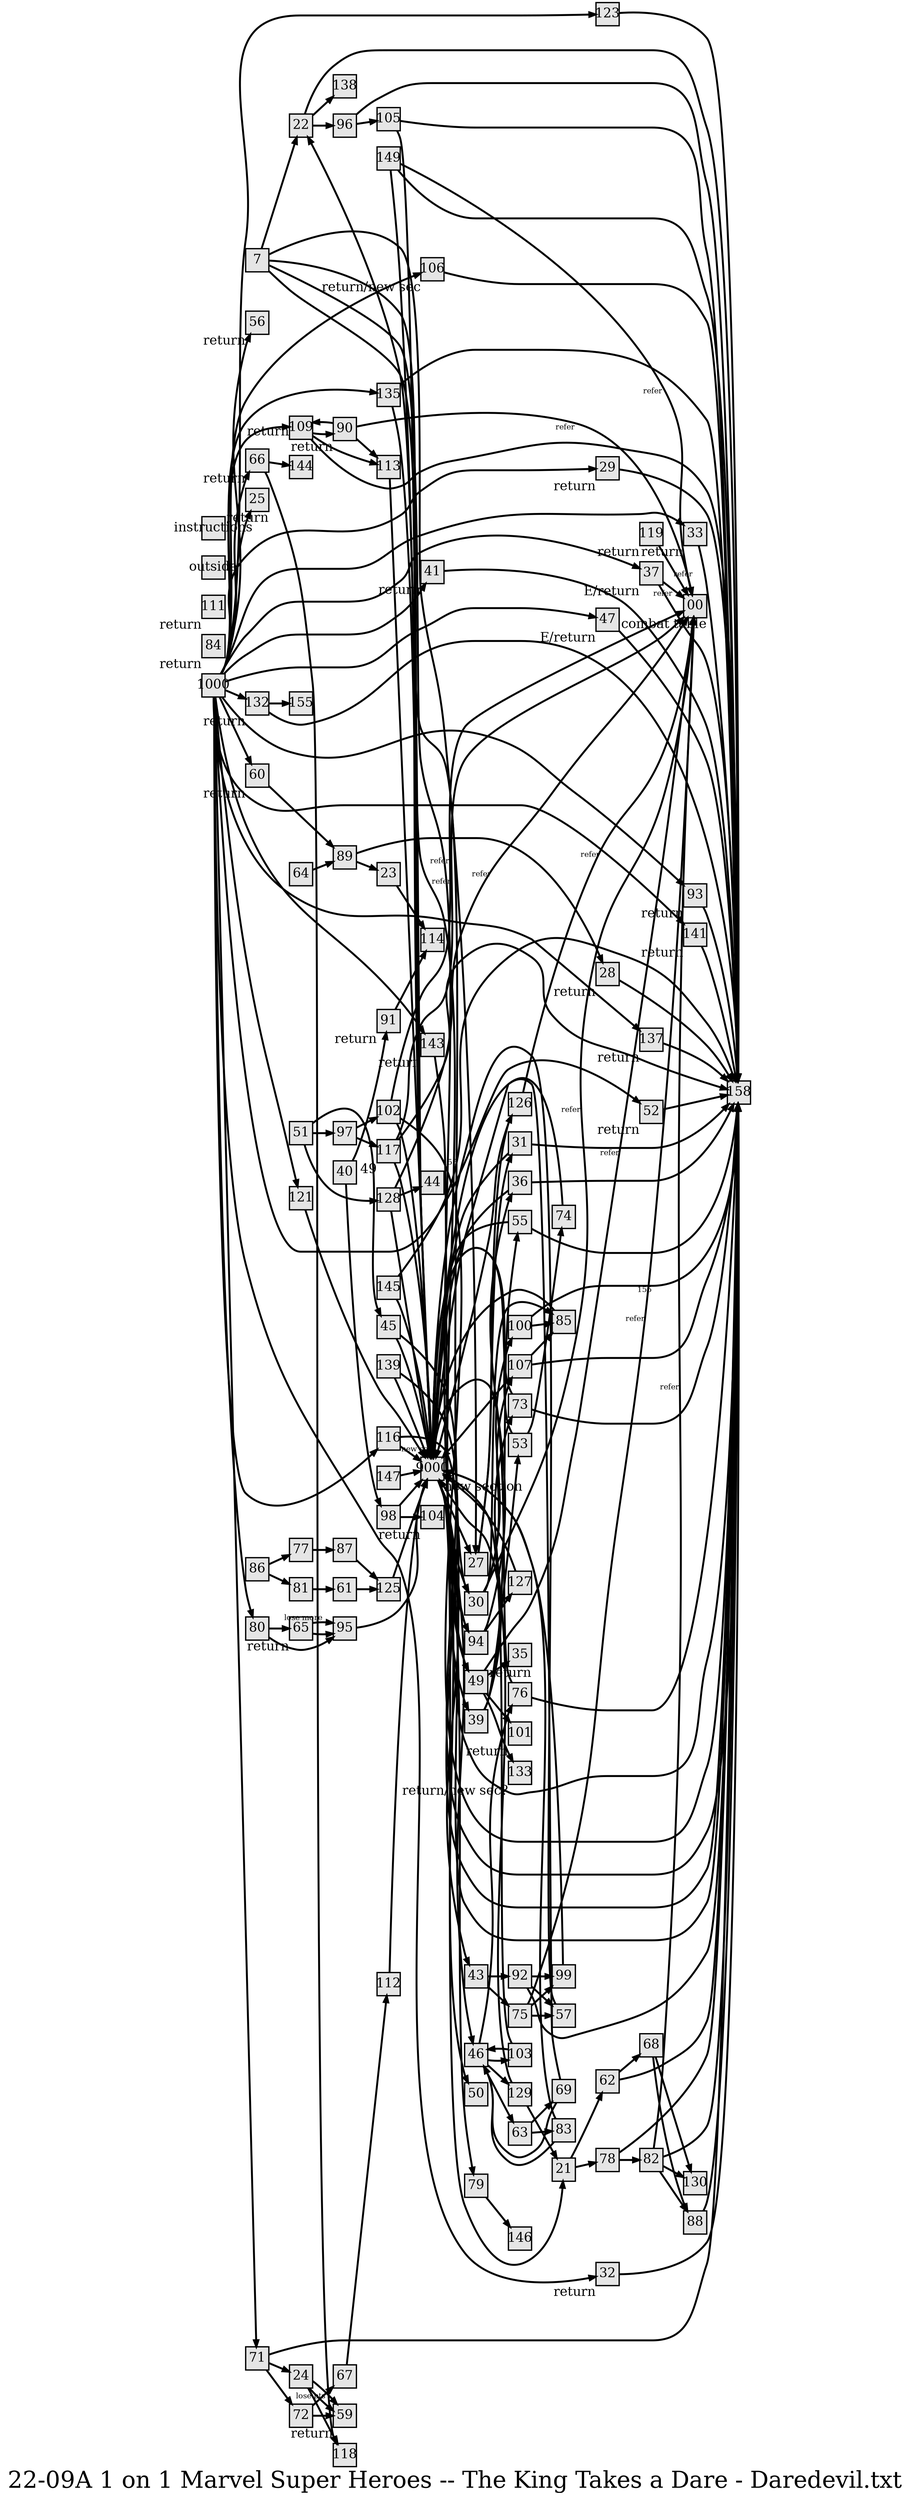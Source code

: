 digraph g{
  graph [ label="22-09A 1 on 1 Marvel Super Heroes -- The King Takes a Dare - Daredevil.txt" rankdir=LR, ordering=out, fontsize=36, nodesep="0.35", ranksep="0.45"];
  node  [shape=rect, penwidth=2, fontsize=20, style=filled, fillcolor=grey90, margin="0,0", labelfloat=true, regular=true, fixedsize=true];
  edge  [labelfloat=true, penwidth=3, fontsize=12];
  7 -> 22;
  7 -> 27;
  7 -> 30;
  7 -> 94;
  7 -> 49;
  21 -> 62;
  21 -> 78;
  22;	// 151-20
  22 -> 158;	// tell other reader 155
  22 -> 96;
  22 -> 138;
  23 -> 114;
  24 -> 59;
  24 -> 59	[ xlabel="lose pts" ];
  24 -> 118;
  25	[ xlabel="return" ];
  27;	// 21
  27 -> 126;
  27 -> 31;
  28;	// 151-11 run combat encounter
  28 -> 158;	// 155
  28	[ xlabel="return" ];
  29 -> 158;	// 155
  29	[ xlabel="return" ];
  30 -> 85;	// 98
  30 -> 100;
  30 -> 107;
  30 -> 00	[ xlabel="refer" ];
  00	[ xlabel="combat table" ];
  31;	// 151-22
  31 -> 158;	// 155
  31 -> 9000;	// 41
  32;	// 151-9
  32 -> 158;	// 155
  32	[ xlabel="return" ];
  33 -> 158;	// 155
  33	[ xlabel="return" ];
  35	[ xlabel="return" ];
  36;	// 151-15
  36 -> 158;	// 155
  36 -> 9000;
  37 -> 00	[ xlabel="refer" ];
  37 -> 158;	// 155
  37	[ xlabel="E/return" ];
  39 -> 55;
  39 -> 73;
  39 -> 53;
  40 -> 91;
  40 -> 98;
  41 -> 158;	// 155
  41	[ xlabel="return" ];
  43 -> 92;
  43 -> 75;
  45;	// 151-19
  45 -> 158;	// 155
  // 49;
  45 -> 9000;
  46 -> 76;
  46 -> 103;
  46 -> 129;
  46 -> 63;
  47 -> 158;	// 155
  47	[ xlabel="E/return" ];
  49 -> 00	[ xlabel="refer" ];
  49 -> 35;
  49 -> 101;
  49 -> 133;
  51 -> 45;
  51 -> 97;
  51 -> 128;
  52;	// 151-10
  52 -> 158;	// 155
  52	[ xlabel="return" ];
  53;	// 112
  53 -> 74;
  53 -> 9000	[ xlabel="new sec" ];	// 112,47
  55;	// 112
  // 151-23;
  55 -> 9000;
  55 -> 158;	// 155
  56	[ xlabel="return" ];
  57;	// 51
  57 -> 9000;
  59	[ xlabel="return" ];
  60 -> 89;
  60	[ xlabel="return" ];
  61 -> 125;
  62 -> 68;
  62 -> 158;	// 155
  63 -> 69;
  63 -> 83;
  64 -> 89;
  65	[ xlabel="return" ];
  65 -> 95;
  65 -> 95	[ xlabel="lose more" ];
  66	[ xlabel="return" ];
  66 -> 144;
  66 -> 118;
  67 -> 112;
  68 -> 130;
  68 -> 88;
  69 -> 46;
  69 -> 9000;
  71 -> 158;	// 155
  71 -> 24;
  71 -> 72;
  72 -> 67;
  72 -> 59;
  73;	// 151-20
  73 -> 158;	// 155
  73 -> 9000;	// 47
  74 -> 9000;
  75;	// 110
  75 -> 00	[ xlabel="refer" ];
  75 -> 99;
  75 -> 57;
  76;	// 151-13
  76 -> 9000;	// 35
  76 -> 158;	// 155
  77 -> 87;
  78 -> 158;	// 155
  78 -> 82;
  79 -> 146;
  80 -> 65;
  80 -> 95;
  81 -> 61;
  82 -> 00	[ xlabel="refer" ];
  82 -> 158;	// 155
  82 -> 130;
  82 -> 88;
  83;	// 151-14
  83 -> 9000;
  83 -> 46;
  83;	// 35
  
  84	[ xlabel="return" ];
  85;	// 39
  85 -> 9000;
  86 -> 77;
  86 -> 81;
  87 -> 125;
  88 -> 158;	// 155
  89 -> 28;
  89 -> 23;
  90 -> 00	[ xlabel="refer" ];
  // 140;
  90	[ xlabel="return" ];
  90 -> 113;
  90 -> 109;
  91 -> 114;
  91	[ xlabel="return" ];
  92;	// 110, 151-24
  92 -> 57;
  92 -> 99;
  92 -> 158;	// 155
  93 -> 158;	// 155
  93	[ xlabel="return" ];
  94 -> 36;
  94 -> 127;
  95 -> 9000;
  96;	// 151-16
  96 -> 158;	// 155
  96 -> 105;
  97 -> 102;
  97 -> 117;
  98 -> 9000;
  98 -> 104;
  99 -> 9000;
  100;	// 151-22
  100 -> 158	[ xlabel="155" ];
  100 -> 85;
  101	[ xlabel="return" ];
  102 -> 00	[ xlabel="refer" ];
  // 151-20;
  102 -> 158;	// 155
  102 -> 9000;
  103 -> 46;
  103 -> 9000;
  104	[ xlabel="return" ];
  105;	// 151-17
  105 -> 158;	// 155
  105 -> 9000;
  106;	// 151-21
  106 -> 158;	// 155
  106	[ xlabel="return/new sec" ];
  107;	// 151-23
  107 -> 9000;
  107 -> 158;	// 155
  107 -> 85;
  109 -> 90;
  109 -> 113;
  // 151-8;
  109 -> 158;	// 155
  109	[ xlabel="return" ];
  111	[ xlabel="return" ];	// "you are the only one who knows how you could have gotten to this page"
  112 -> 9000;
  113 -> 9000;
  116;	// 136
  116 -> 158;	// 155
  116 -> 9000;
  117 -> 00	[ xlabel="refer" ];
  117 -> 158;	// 155
  117 -> 9000;
  117	[ xlabel="49" ];
  119 -> 00	[ xlabel="refer" ];
  119	[ xlabel="return" ];
  121 -> 9000;
  123;	// 151-7
  123 -> 158;	// 155
  132	[ xlabel="return" ];
  125 -> 9000;
  126 -> 00	[ xlabel="refer" ];
  // 41;
  126 -> 9000;
  127 -> 9000;
  128 -> 00	[ xlabel="refer" ];
  // 49;
  128 -> 9000;
  128 -> 44;
  129 -> 9000;
  129 -> 21;
  132 -> 155;
  132 -> 158;
  133	[ xlabel="return/new sec?" ];
  135;	// 151-1
  135 -> 158;	// 155
  135 -> 9000;
  137;	// 151-2
  137 -> 158;	// 155
  137	[ xlabel="return" ];
  139;	// 151-18
  139 -> 158;	// 155
  139 -> 9000;	// 37
  141;	// 151-3
  141 -> 158;	// 155
  141	[ xlabel="return" ];
  143;	// 151-4
  143 -> 158;	// 155
  143	[ xlabel="return" ];
  145;	// 151-5
  145 -> 158	[ xlabel="155" ];
  145 -> 9000;
  147 -> 9000;
  149 -> 00	[ xlabel="refer" ];
  // 104;
  // 151-6;
  149 -> 158;	// 155
  149 -> 9000;
  1000 -> 123;
  1000 -> 56;
  1000 -> 106;
  1000 -> 135;
  1000 -> 109;
  1000 -> 66;
  1000 -> 25;
  1000 -> 29;
  1000 -> 33;
  1000 -> 37;
  1000 -> 41;
  1000 -> 47;
  1000 -> 132;
  1000 -> 93;
  1000 -> 60;
  1000 -> 141;
  1000 -> 143;
  1000 -> 137;
  1000 -> 121;
  1000 -> 52;
  1000 -> 32;
  1000 -> 116;
  1000 -> 80;
  1000 -> 71;
  1000 outside instructions;
  9000 -> 22;
  9000 -> 27;
  9000 -> 30;
  9000 -> 94;
  9000 -> 49;
  9000 -> 39;
  9000 -> 43;
  9000 -> 46;
  9000 -> 50;
  9000 -> 79;
  9000 -> 21;
  9000	[ xlabel="new section" ];

}

